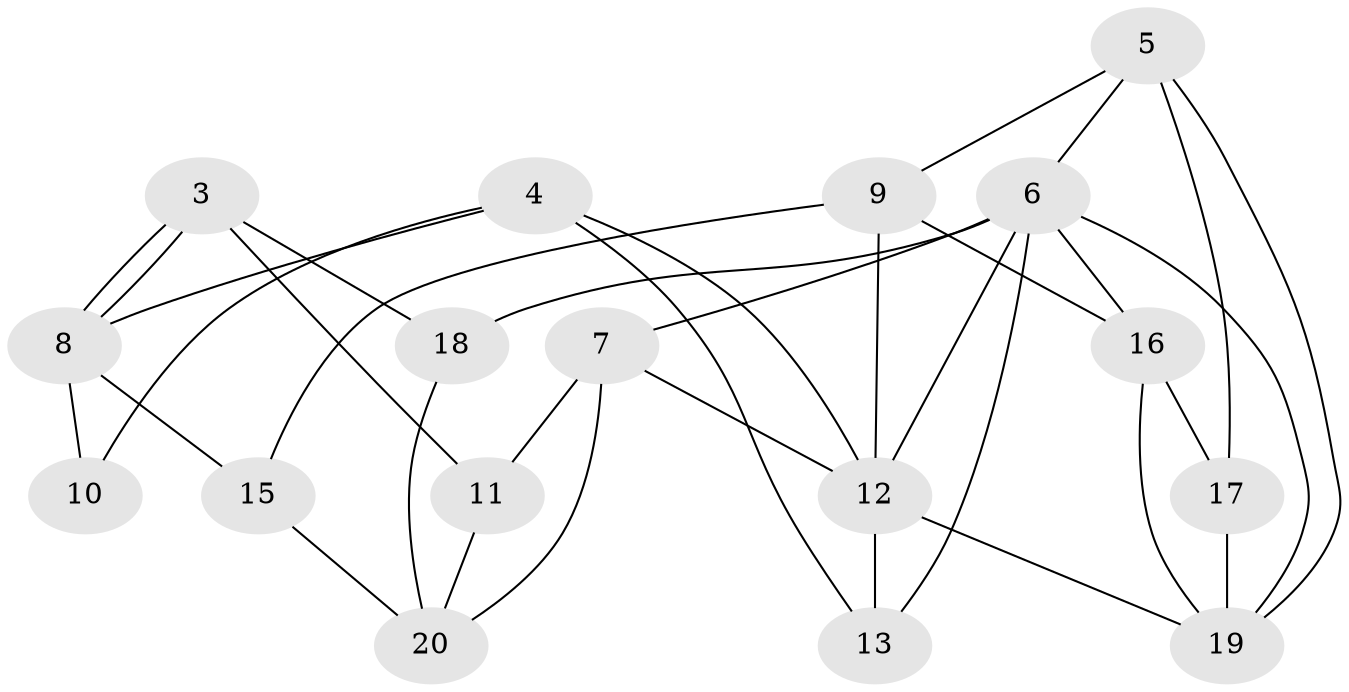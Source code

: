 // Generated by graph-tools (version 1.1) at 2025/46/02/15/25 05:46:28]
// undirected, 17 vertices, 34 edges
graph export_dot {
graph [start="1"]
  node [color=gray90,style=filled];
  3;
  4;
  5 [super="+2"];
  6 [super="+14"];
  7;
  8 [super="+14"];
  9;
  10 [super="+2"];
  11 [super="+1"];
  12;
  13;
  15;
  16;
  17 [super="+1"];
  18;
  19;
  20;
  3 -- 8;
  3 -- 8;
  3 -- 11;
  3 -- 18;
  4 -- 12;
  4 -- 8;
  4 -- 10;
  4 -- 13;
  5 -- 6;
  5 -- 19;
  5 -- 9;
  5 -- 17;
  6 -- 16;
  6 -- 19;
  6 -- 7;
  6 -- 12;
  6 -- 13;
  6 -- 18;
  7 -- 12;
  7 -- 11;
  7 -- 20;
  8 -- 15;
  8 -- 10;
  9 -- 12;
  9 -- 15;
  9 -- 16;
  11 -- 20;
  12 -- 13;
  12 -- 19;
  15 -- 20;
  16 -- 17;
  16 -- 19;
  17 -- 19;
  18 -- 20;
}
